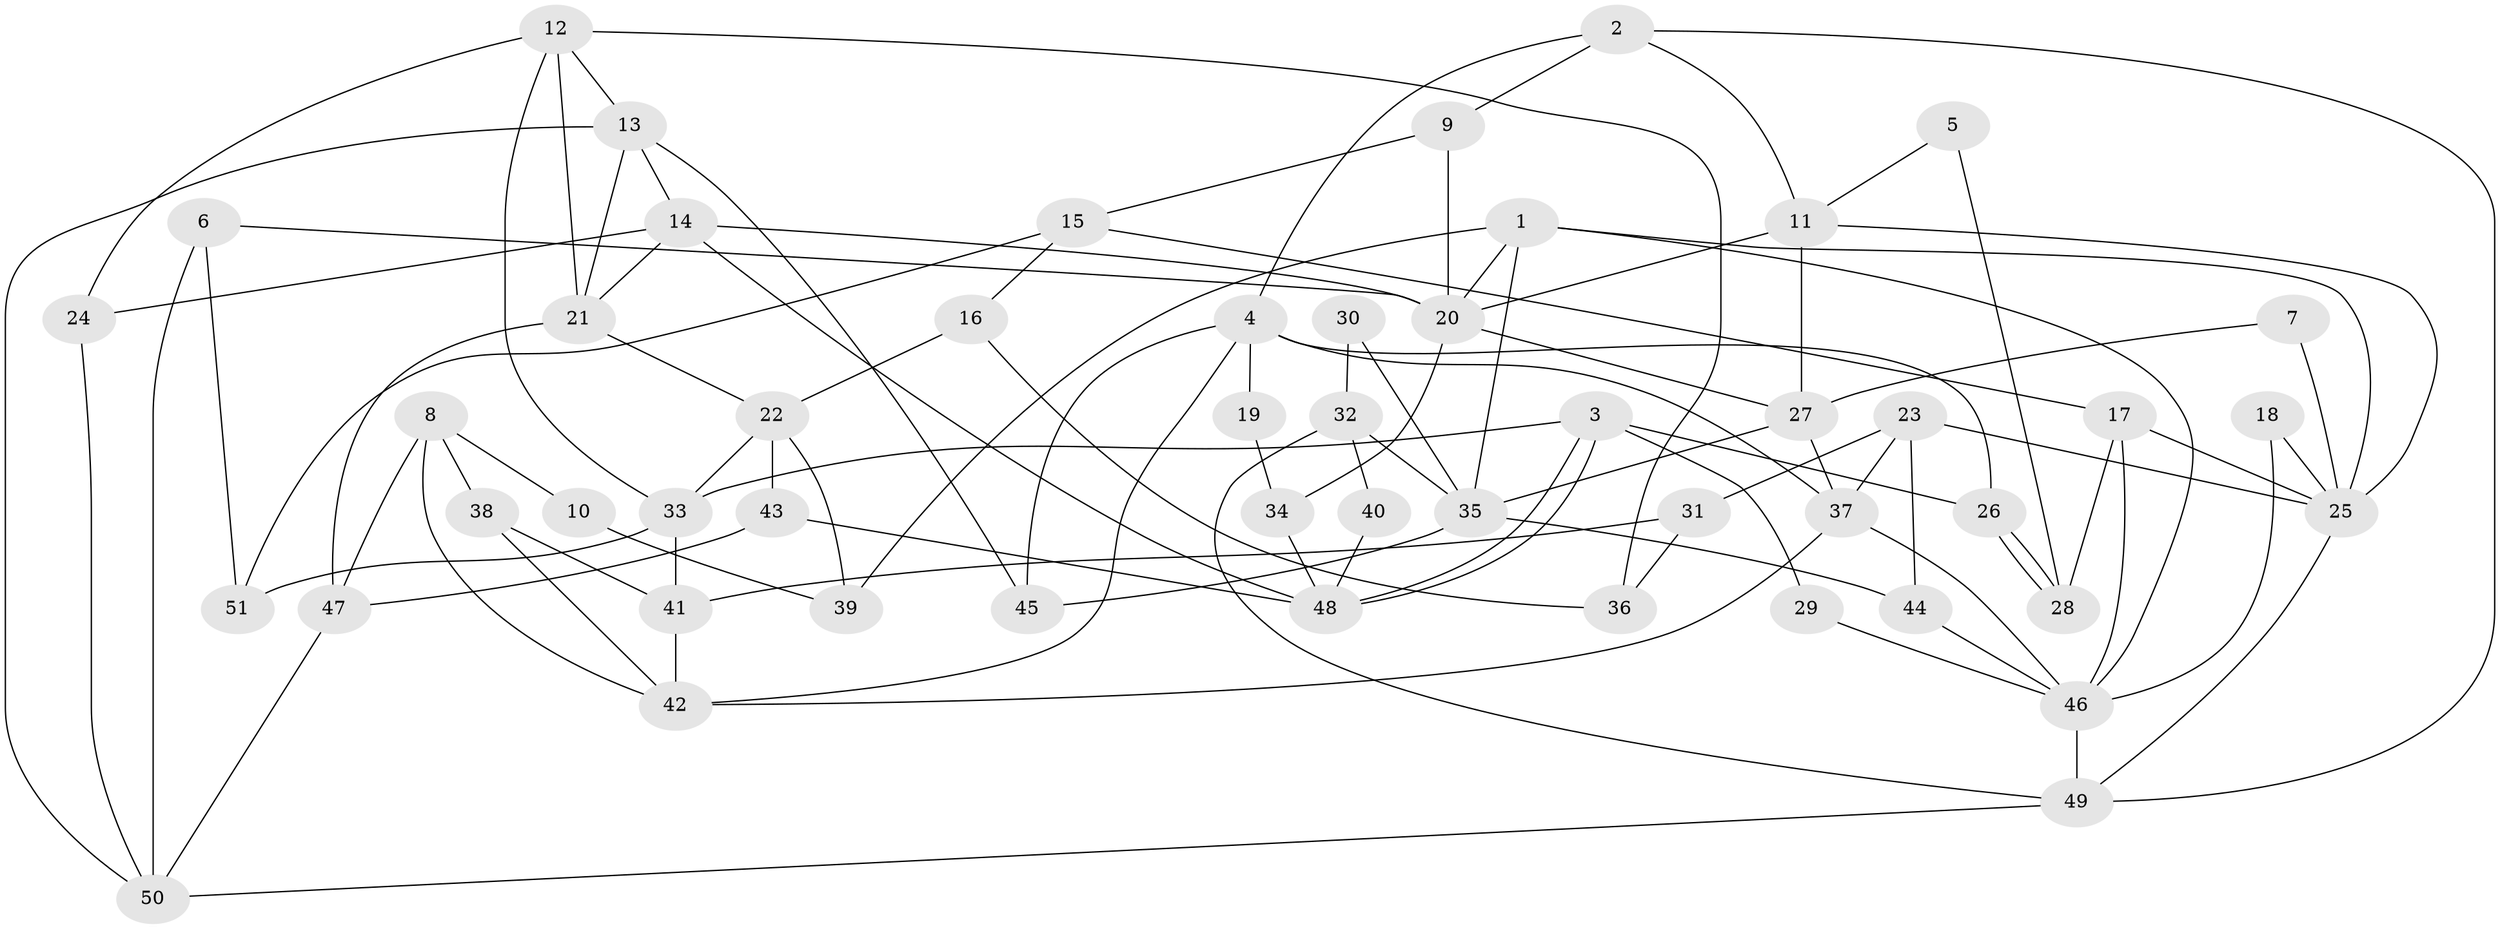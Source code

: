// coarse degree distribution, {8: 0.13333333333333333, 10: 0.06666666666666667, 4: 0.06666666666666667, 5: 0.2, 3: 0.26666666666666666, 7: 0.06666666666666667, 6: 0.06666666666666667, 12: 0.06666666666666667, 2: 0.06666666666666667}
// Generated by graph-tools (version 1.1) at 2025/18/03/04/25 18:18:59]
// undirected, 51 vertices, 102 edges
graph export_dot {
graph [start="1"]
  node [color=gray90,style=filled];
  1;
  2;
  3;
  4;
  5;
  6;
  7;
  8;
  9;
  10;
  11;
  12;
  13;
  14;
  15;
  16;
  17;
  18;
  19;
  20;
  21;
  22;
  23;
  24;
  25;
  26;
  27;
  28;
  29;
  30;
  31;
  32;
  33;
  34;
  35;
  36;
  37;
  38;
  39;
  40;
  41;
  42;
  43;
  44;
  45;
  46;
  47;
  48;
  49;
  50;
  51;
  1 -- 35;
  1 -- 20;
  1 -- 25;
  1 -- 39;
  1 -- 46;
  2 -- 11;
  2 -- 49;
  2 -- 4;
  2 -- 9;
  3 -- 33;
  3 -- 48;
  3 -- 48;
  3 -- 26;
  3 -- 29;
  4 -- 26;
  4 -- 19;
  4 -- 37;
  4 -- 42;
  4 -- 45;
  5 -- 11;
  5 -- 28;
  6 -- 51;
  6 -- 20;
  6 -- 50;
  7 -- 27;
  7 -- 25;
  8 -- 42;
  8 -- 47;
  8 -- 10;
  8 -- 38;
  9 -- 15;
  9 -- 20;
  10 -- 39;
  11 -- 20;
  11 -- 25;
  11 -- 27;
  12 -- 21;
  12 -- 13;
  12 -- 24;
  12 -- 33;
  12 -- 36;
  13 -- 50;
  13 -- 14;
  13 -- 21;
  13 -- 45;
  14 -- 48;
  14 -- 20;
  14 -- 21;
  14 -- 24;
  15 -- 16;
  15 -- 17;
  15 -- 51;
  16 -- 36;
  16 -- 22;
  17 -- 46;
  17 -- 25;
  17 -- 28;
  18 -- 46;
  18 -- 25;
  19 -- 34;
  20 -- 27;
  20 -- 34;
  21 -- 22;
  21 -- 47;
  22 -- 33;
  22 -- 39;
  22 -- 43;
  23 -- 37;
  23 -- 44;
  23 -- 25;
  23 -- 31;
  24 -- 50;
  25 -- 49;
  26 -- 28;
  26 -- 28;
  27 -- 37;
  27 -- 35;
  29 -- 46;
  30 -- 35;
  30 -- 32;
  31 -- 41;
  31 -- 36;
  32 -- 35;
  32 -- 49;
  32 -- 40;
  33 -- 41;
  33 -- 51;
  34 -- 48;
  35 -- 45;
  35 -- 44;
  37 -- 46;
  37 -- 42;
  38 -- 42;
  38 -- 41;
  40 -- 48;
  41 -- 42;
  43 -- 47;
  43 -- 48;
  44 -- 46;
  46 -- 49;
  47 -- 50;
  49 -- 50;
}
